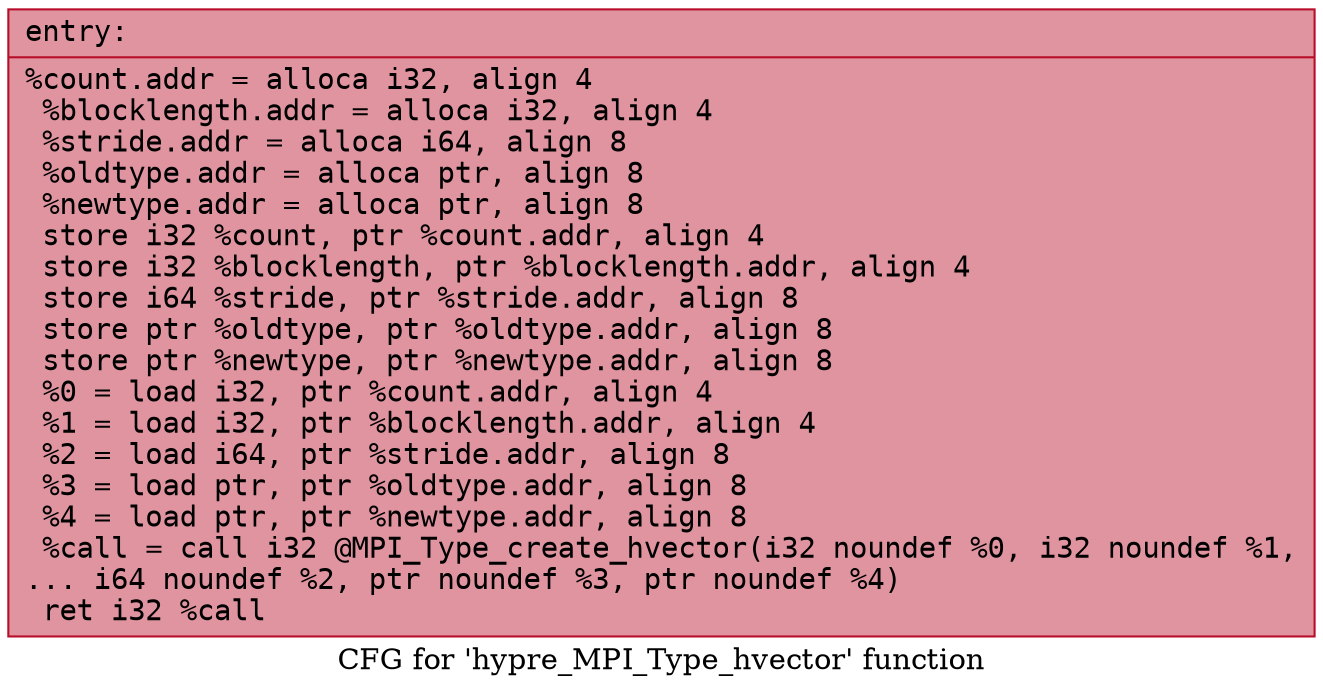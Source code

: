 digraph "CFG for 'hypre_MPI_Type_hvector' function" {
	label="CFG for 'hypre_MPI_Type_hvector' function";

	Node0x5555d665d210 [shape=record,color="#b70d28ff", style=filled, fillcolor="#b70d2870" fontname="Courier",label="{entry:\l|  %count.addr = alloca i32, align 4\l  %blocklength.addr = alloca i32, align 4\l  %stride.addr = alloca i64, align 8\l  %oldtype.addr = alloca ptr, align 8\l  %newtype.addr = alloca ptr, align 8\l  store i32 %count, ptr %count.addr, align 4\l  store i32 %blocklength, ptr %blocklength.addr, align 4\l  store i64 %stride, ptr %stride.addr, align 8\l  store ptr %oldtype, ptr %oldtype.addr, align 8\l  store ptr %newtype, ptr %newtype.addr, align 8\l  %0 = load i32, ptr %count.addr, align 4\l  %1 = load i32, ptr %blocklength.addr, align 4\l  %2 = load i64, ptr %stride.addr, align 8\l  %3 = load ptr, ptr %oldtype.addr, align 8\l  %4 = load ptr, ptr %newtype.addr, align 8\l  %call = call i32 @MPI_Type_create_hvector(i32 noundef %0, i32 noundef %1,\l... i64 noundef %2, ptr noundef %3, ptr noundef %4)\l  ret i32 %call\l}"];
}

